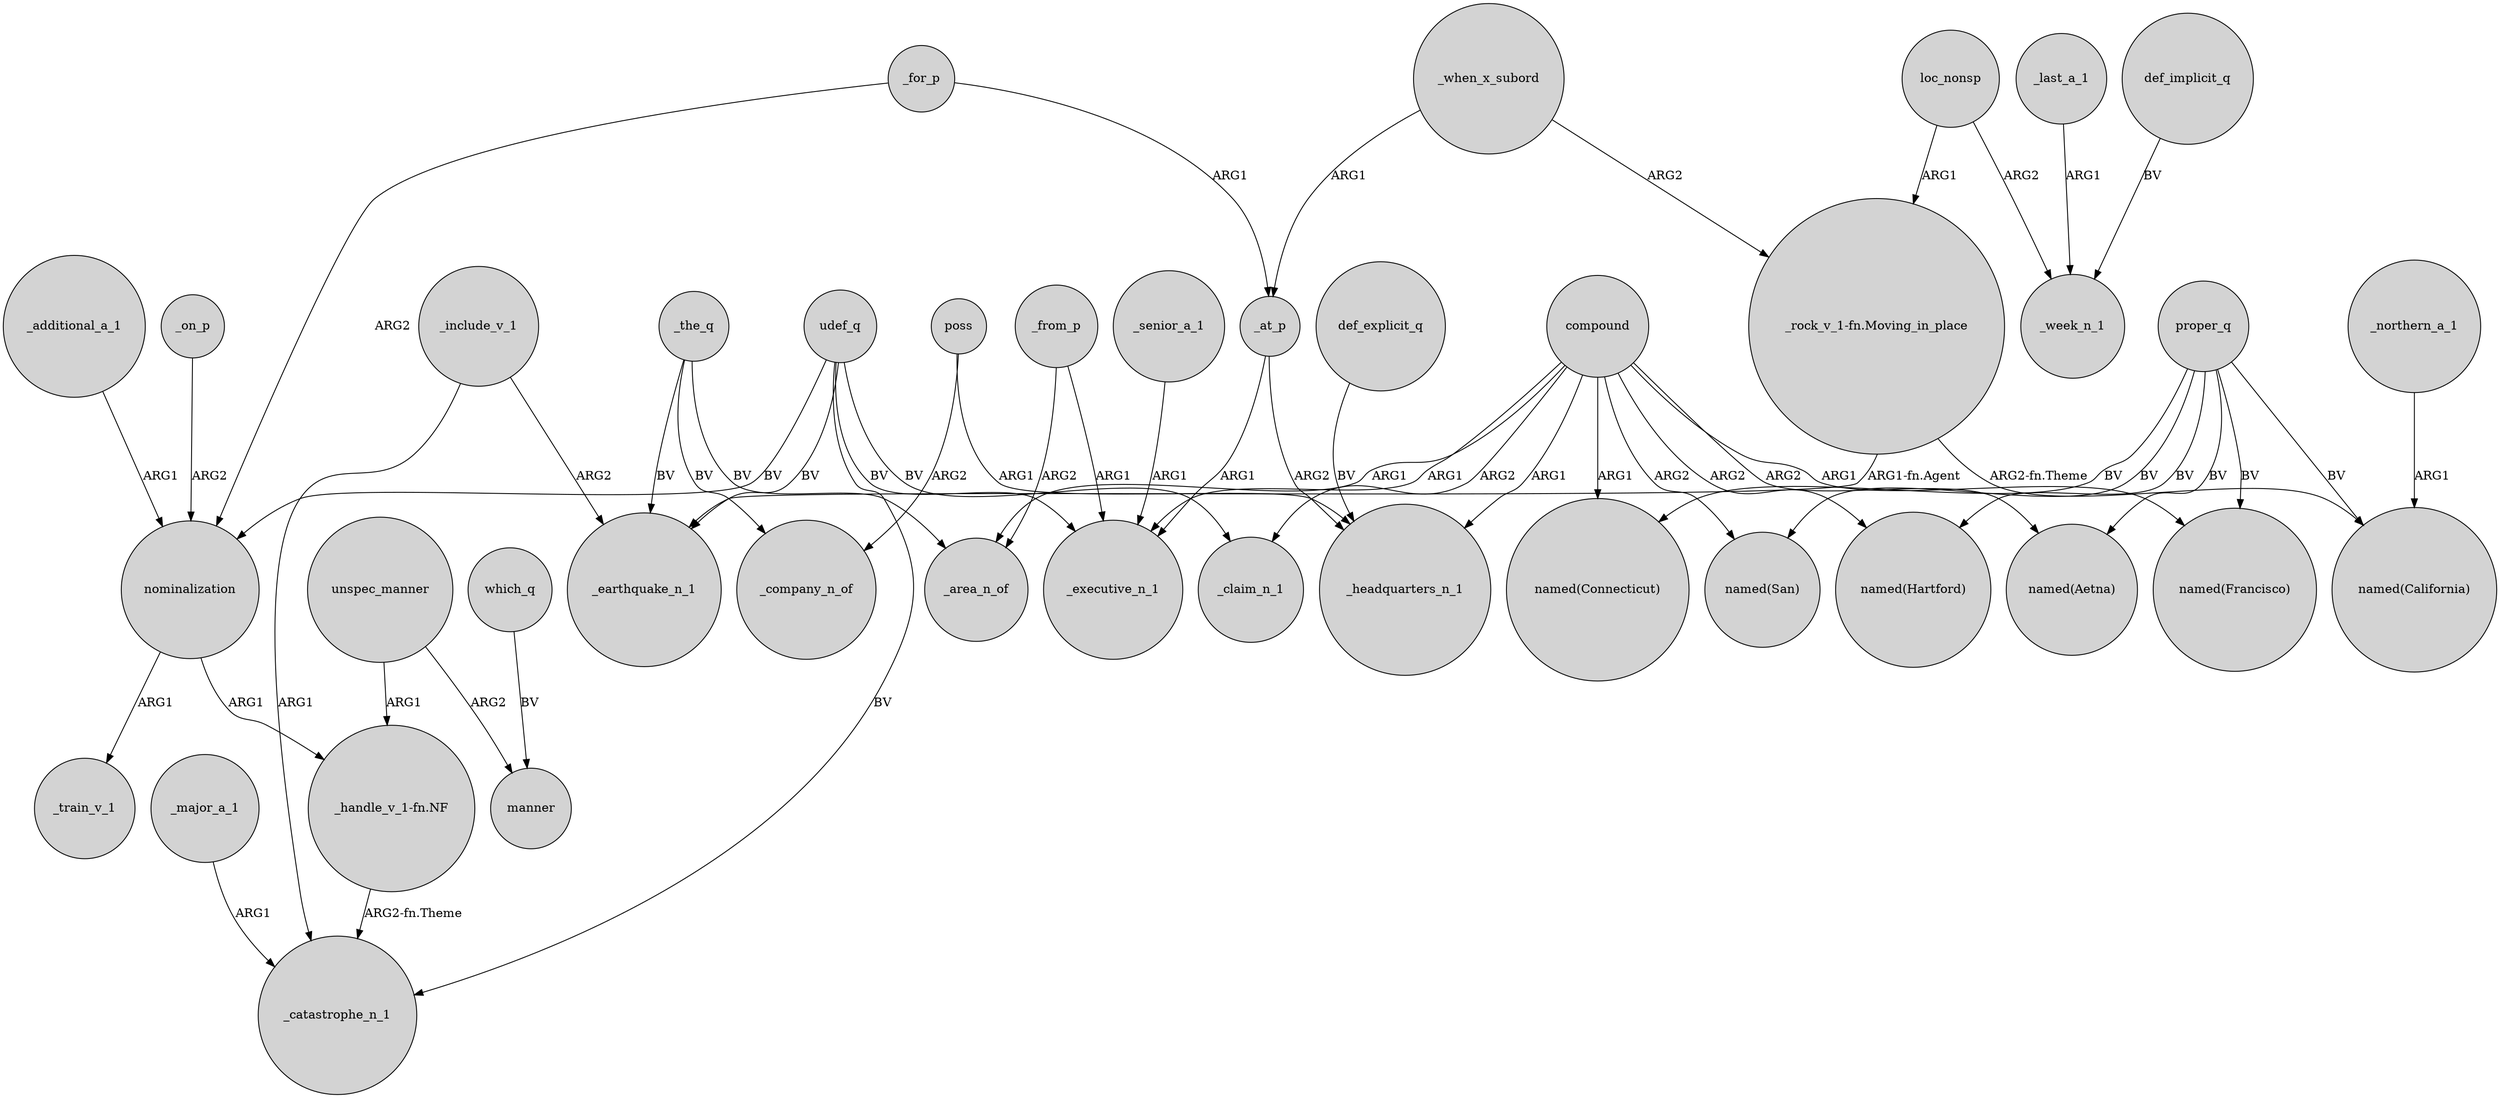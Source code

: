 digraph {
	node [shape=circle style=filled]
	_the_q -> _earthquake_n_1 [label=BV]
	unspec_manner -> "_handle_v_1-fn.NF" [label=ARG1]
	_major_a_1 -> _catastrophe_n_1 [label=ARG1]
	udef_q -> _claim_n_1 [label=BV]
	_when_x_subord -> _at_p [label=ARG1]
	def_implicit_q -> _week_n_1 [label=BV]
	udef_q -> _executive_n_1 [label=BV]
	proper_q -> "named(Francisco)" [label=BV]
	compound -> "named(San)" [label=ARG2]
	_on_p -> nominalization [label=ARG2]
	compound -> _executive_n_1 [label=ARG1]
	_from_p -> _area_n_of [label=ARG2]
	proper_q -> "named(California)" [label=BV]
	_for_p -> nominalization [label=ARG2]
	compound -> _claim_n_1 [label=ARG2]
	compound -> _headquarters_n_1 [label=ARG1]
	udef_q -> _catastrophe_n_1 [label=BV]
	_when_x_subord -> "_rock_v_1-fn.Moving_in_place" [label=ARG2]
	_at_p -> _executive_n_1 [label=ARG1]
	which_q -> manner [label=BV]
	_include_v_1 -> _earthquake_n_1 [label=ARG2]
	proper_q -> "named(Hartford)" [label=BV]
	"_rock_v_1-fn.Moving_in_place" -> _earthquake_n_1 [label="ARG1-fn.Agent"]
	udef_q -> _earthquake_n_1 [label=BV]
	_the_q -> _company_n_of [label=BV]
	"_rock_v_1-fn.Moving_in_place" -> "named(California)" [label="ARG2-fn.Theme"]
	compound -> "named(Hartford)" [label=ARG2]
	loc_nonsp -> _week_n_1 [label=ARG2]
	_northern_a_1 -> "named(California)" [label=ARG1]
	nominalization -> "_handle_v_1-fn.NF" [label=ARG1]
	_senior_a_1 -> _executive_n_1 [label=ARG1]
	_last_a_1 -> _week_n_1 [label=ARG1]
	_from_p -> _executive_n_1 [label=ARG1]
	compound -> "named(Francisco)" [label=ARG1]
	nominalization -> _train_v_1 [label=ARG1]
	_for_p -> _at_p [label=ARG1]
	_the_q -> _area_n_of [label=BV]
	udef_q -> nominalization [label=BV]
	loc_nonsp -> "_rock_v_1-fn.Moving_in_place" [label=ARG1]
	_additional_a_1 -> nominalization [label=ARG1]
	poss -> _company_n_of [label=ARG2]
	proper_q -> "named(San)" [label=BV]
	def_explicit_q -> _headquarters_n_1 [label=BV]
	proper_q -> "named(Connecticut)" [label=BV]
	_at_p -> _headquarters_n_1 [label=ARG2]
	compound -> _area_n_of [label=ARG1]
	proper_q -> "named(Aetna)" [label=BV]
	unspec_manner -> manner [label=ARG2]
	compound -> "named(Aetna)" [label=ARG2]
	compound -> "named(Connecticut)" [label=ARG1]
	"_handle_v_1-fn.NF" -> _catastrophe_n_1 [label="ARG2-fn.Theme"]
	_include_v_1 -> _catastrophe_n_1 [label=ARG1]
	poss -> _headquarters_n_1 [label=ARG1]
}
